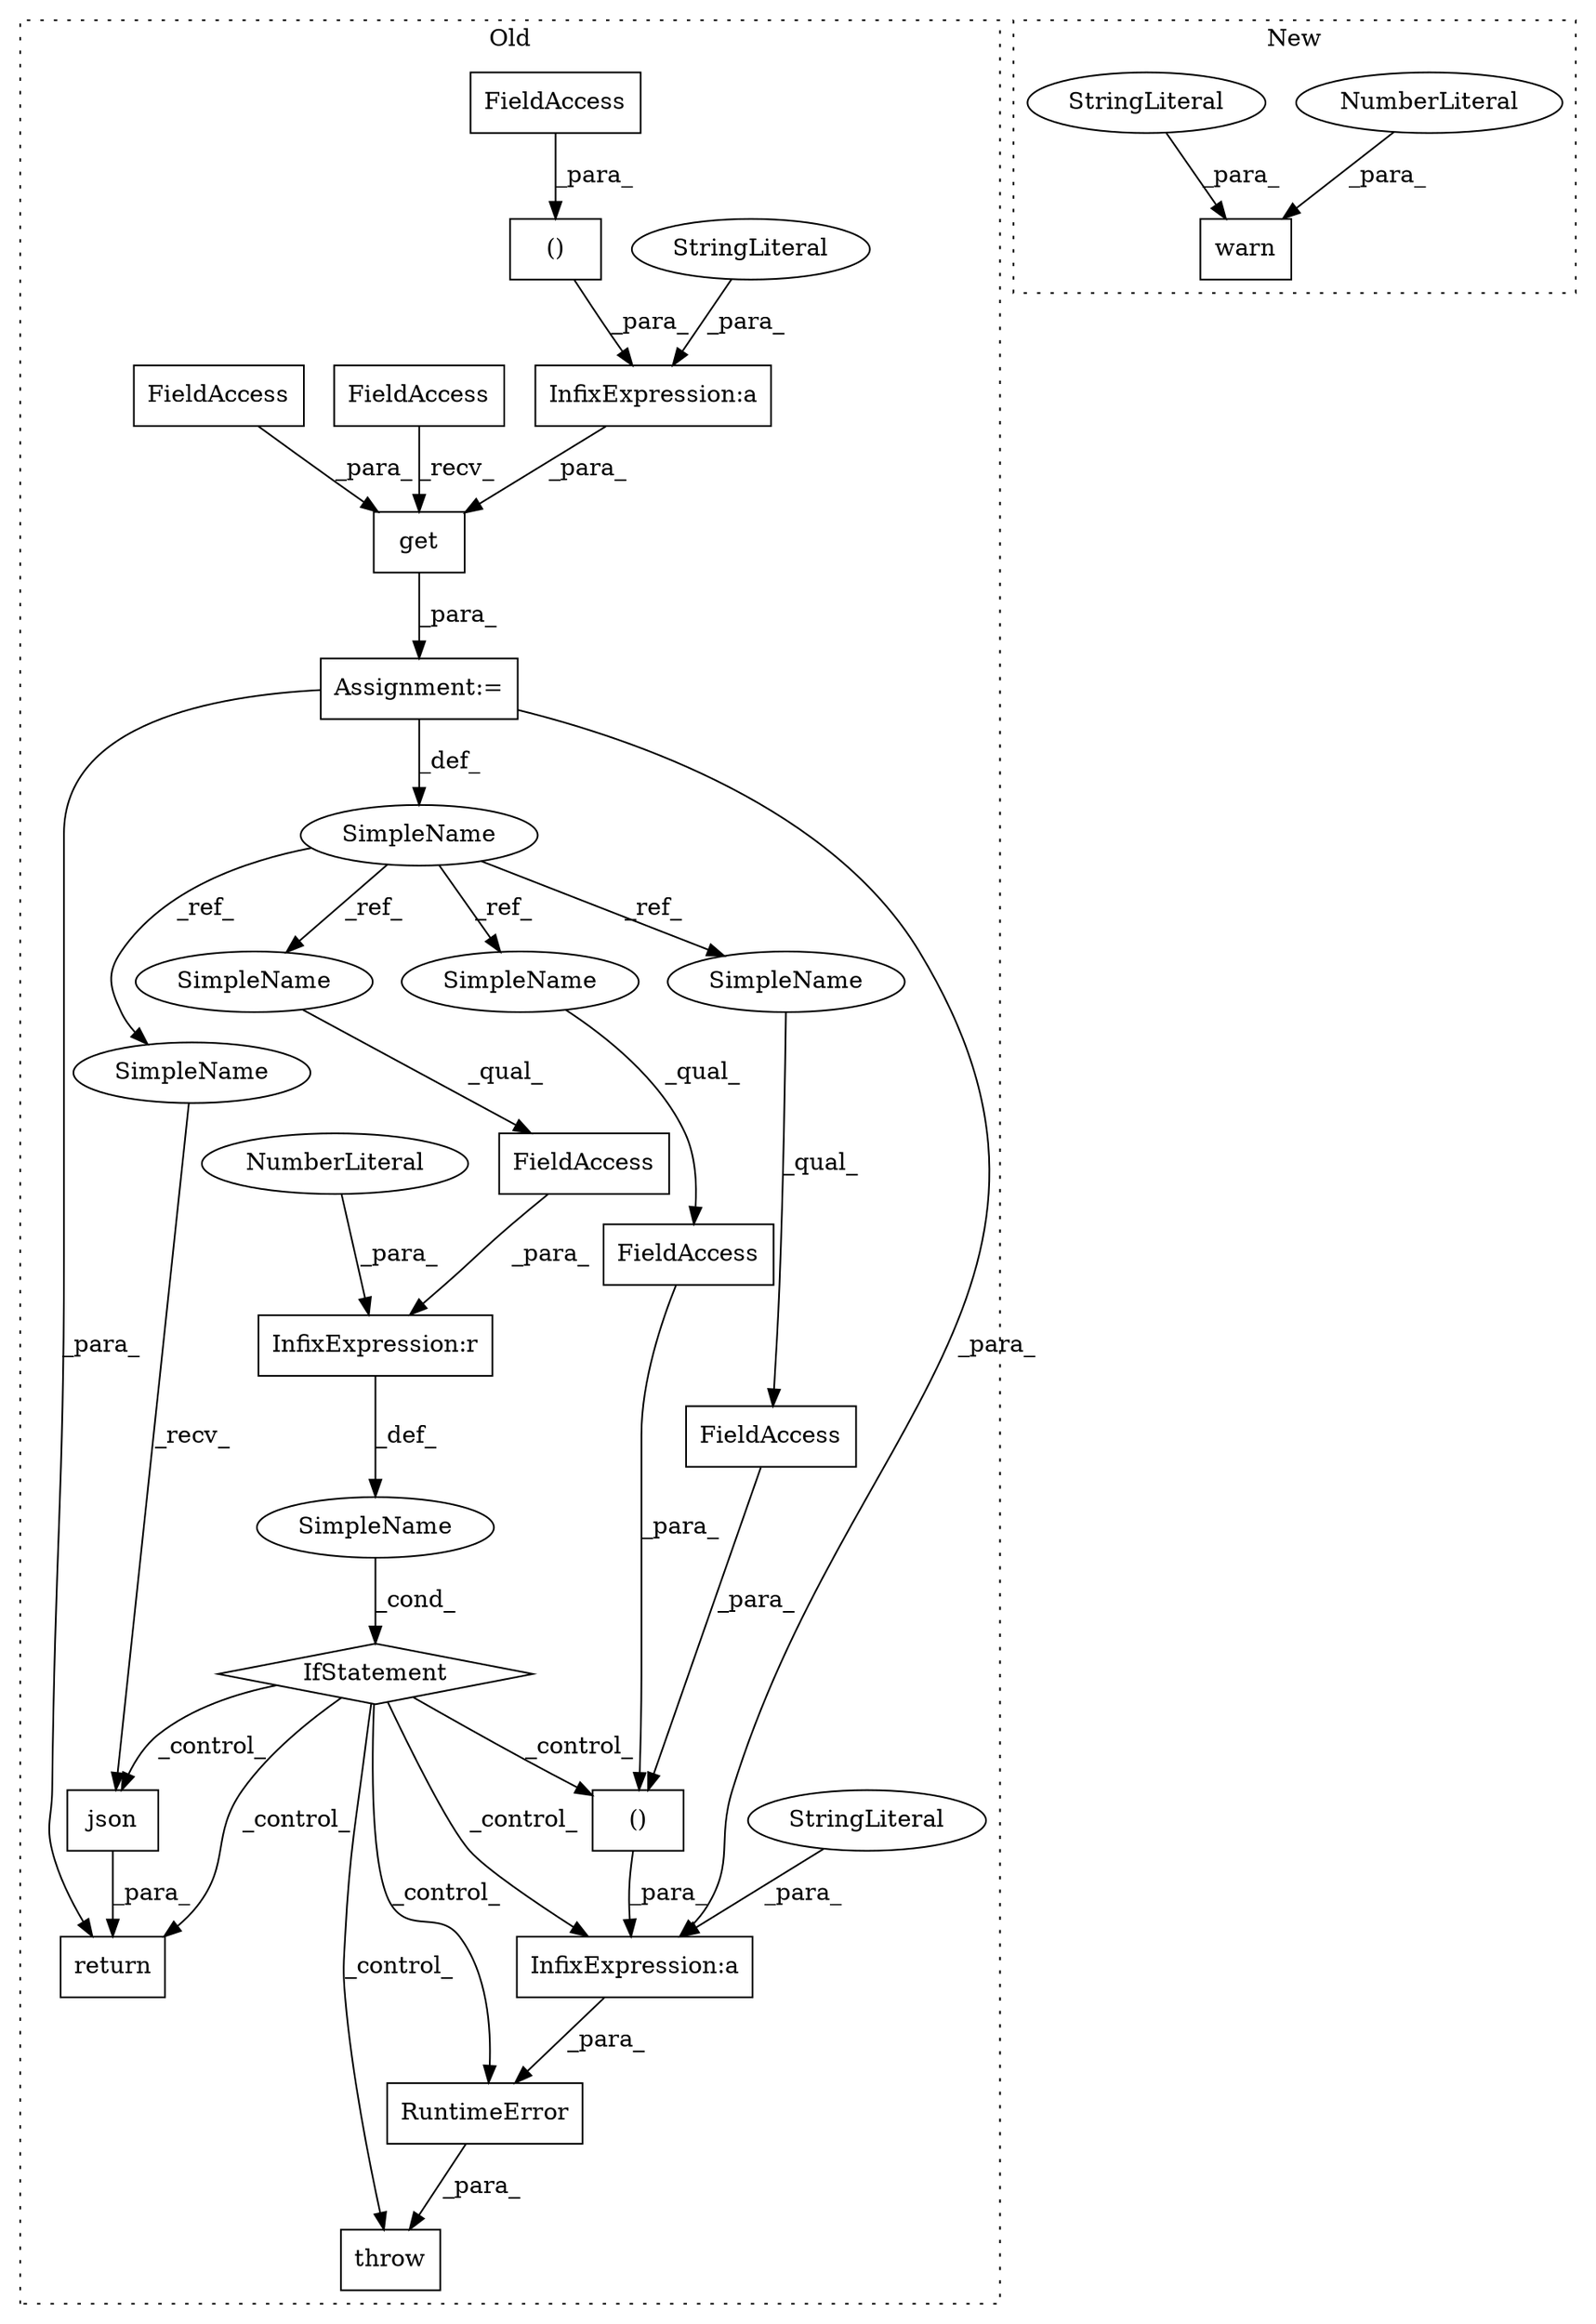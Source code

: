digraph G {
subgraph cluster0 {
1 [label="RuntimeError" a="32" s="2134,2197" l="13,2" shape="box"];
3 [label="throw" a="53" s="2128" l="6" shape="box"];
5 [label="IfStatement" a="25" s="2094,2118" l="4,2" shape="diamond"];
6 [label="SimpleName" a="42" s="" l="" shape="ellipse"];
7 [label="InfixExpression:r" a="27" s="2111" l="4" shape="box"];
8 [label="FieldAccess" a="22" s="2098" l="13" shape="box"];
9 [label="InfixExpression:a" a="27" s="2041" l="8" shape="box"];
10 [label="()" a="106" s="2165" l="32" shape="box"];
11 [label="InfixExpression:a" a="27" s="2155" l="10" shape="box"];
13 [label="NumberLiteral" a="34" s="2115" l="3" shape="ellipse"];
14 [label="SimpleName" a="42" s="2008" l="1" shape="ellipse"];
15 [label="FieldAccess" a="22" s="2165" l="13" shape="box"];
16 [label="FieldAccess" a="22" s="2191" l="6" shape="box"];
17 [label="json" a="32" s="2220" l="6" shape="box"];
18 [label="StringLiteral" a="45" s="2027" l="14" shape="ellipse"];
19 [label="StringLiteral" a="45" s="2147" l="8" shape="ellipse"];
20 [label="Assignment:=" a="7" s="2009" l="1" shape="box"];
21 [label="return" a="41" s="2211" l="7" shape="box"];
22 [label="()" a="106" s="2049" l="24" shape="box"];
23 [label="FieldAccess" a="22" s="2049" l="8" shape="box"];
24 [label="get" a="32" s="2023,2087" l="4,1" shape="box"];
25 [label="FieldAccess" a="22" s="2010" l="12" shape="box"];
26 [label="FieldAccess" a="22" s="2075" l="12" shape="box"];
27 [label="SimpleName" a="42" s="2218" l="1" shape="ellipse"];
28 [label="SimpleName" a="42" s="2098" l="1" shape="ellipse"];
29 [label="SimpleName" a="42" s="2165" l="1" shape="ellipse"];
30 [label="SimpleName" a="42" s="2191" l="1" shape="ellipse"];
label = "Old";
style="dotted";
}
subgraph cluster1 {
2 [label="warn" a="32" s="2879,2948" l="5,1" shape="box"];
4 [label="StringLiteral" a="45" s="2884" l="43" shape="ellipse"];
12 [label="NumberLiteral" a="34" s="2947" l="1" shape="ellipse"];
label = "New";
style="dotted";
}
1 -> 3 [label="_para_"];
4 -> 2 [label="_para_"];
5 -> 1 [label="_control_"];
5 -> 3 [label="_control_"];
5 -> 10 [label="_control_"];
5 -> 11 [label="_control_"];
5 -> 17 [label="_control_"];
5 -> 21 [label="_control_"];
6 -> 5 [label="_cond_"];
7 -> 6 [label="_def_"];
8 -> 7 [label="_para_"];
9 -> 24 [label="_para_"];
10 -> 11 [label="_para_"];
11 -> 1 [label="_para_"];
12 -> 2 [label="_para_"];
13 -> 7 [label="_para_"];
14 -> 28 [label="_ref_"];
14 -> 30 [label="_ref_"];
14 -> 27 [label="_ref_"];
14 -> 29 [label="_ref_"];
15 -> 10 [label="_para_"];
16 -> 10 [label="_para_"];
17 -> 21 [label="_para_"];
18 -> 9 [label="_para_"];
19 -> 11 [label="_para_"];
20 -> 14 [label="_def_"];
20 -> 11 [label="_para_"];
20 -> 21 [label="_para_"];
22 -> 9 [label="_para_"];
23 -> 22 [label="_para_"];
24 -> 20 [label="_para_"];
25 -> 24 [label="_recv_"];
26 -> 24 [label="_para_"];
27 -> 17 [label="_recv_"];
28 -> 8 [label="_qual_"];
29 -> 15 [label="_qual_"];
30 -> 16 [label="_qual_"];
}